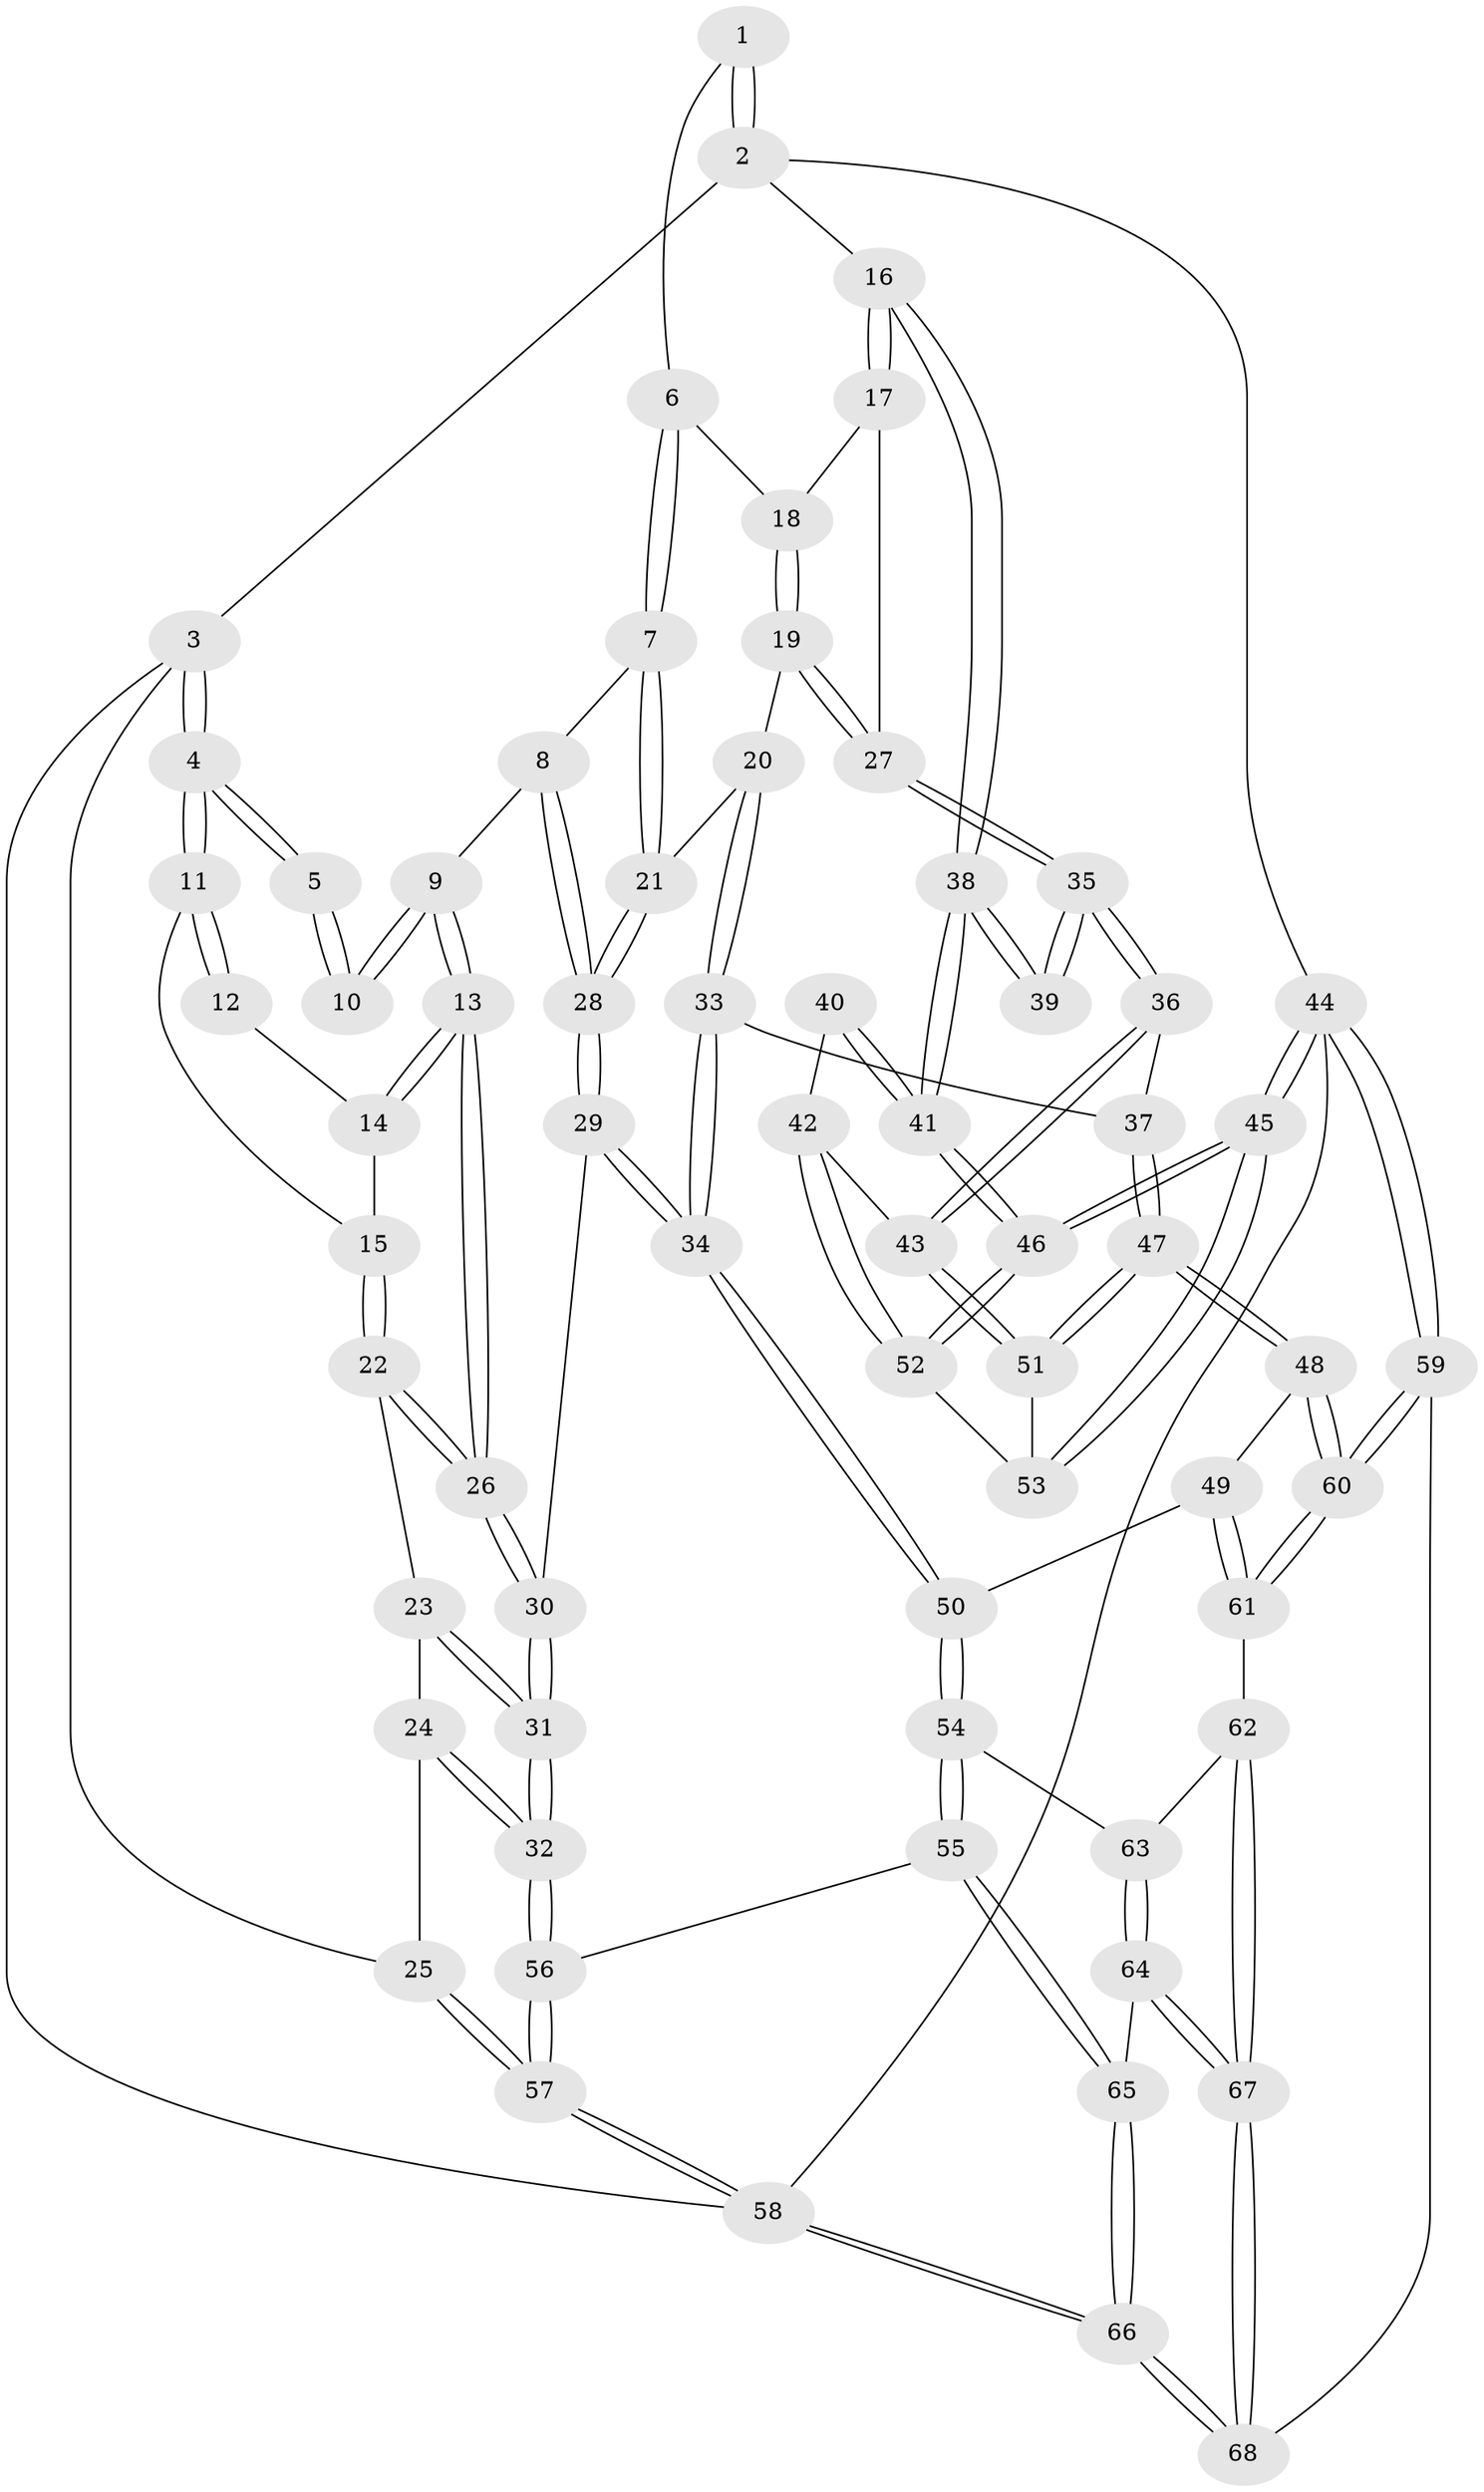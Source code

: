 // coarse degree distribution, {3: 0.39285714285714285, 4: 0.25, 5: 0.10714285714285714, 2: 0.21428571428571427, 6: 0.03571428571428571}
// Generated by graph-tools (version 1.1) at 2025/54/03/04/25 22:54:11]
// undirected, 68 vertices, 167 edges
graph export_dot {
  node [color=gray90,style=filled];
  1 [pos="+0.7649806028942076+0"];
  2 [pos="+1+0"];
  3 [pos="+0+0"];
  4 [pos="+0+0"];
  5 [pos="+0.4604679776763189+0"];
  6 [pos="+0.6853791120140275+0.059208513645063576"];
  7 [pos="+0.5475279997184586+0.22276421377150357"];
  8 [pos="+0.5407877500581268+0.22396169918748857"];
  9 [pos="+0.47075947056381745+0.21399299794844825"];
  10 [pos="+0.4047202839666766+0.11812964822757914"];
  11 [pos="+0.14409687866649723+0.13764423056478498"];
  12 [pos="+0.3865894762904957+0.12250622277859217"];
  13 [pos="+0.3658577308177555+0.3241771782311636"];
  14 [pos="+0.3292021456955622+0.21025264544778938"];
  15 [pos="+0.1586056334792022+0.17989901261416522"];
  16 [pos="+1+0"];
  17 [pos="+0.93304492928523+0.19629839289848736"];
  18 [pos="+0.7375329056377558+0.2530103490352825"];
  19 [pos="+0.7112677146933178+0.3580816562774403"];
  20 [pos="+0.7090571643320696+0.35881673634136607"];
  21 [pos="+0.6760029381267934+0.3549170365118297"];
  22 [pos="+0.18090976306368498+0.27153110358130134"];
  23 [pos="+0.10146273878899983+0.3654042466843235"];
  24 [pos="+0.10071447418548092+0.3661510771428689"];
  25 [pos="+0+0.47735870908244593"];
  26 [pos="+0.3320076505628382+0.3731063076955235"];
  27 [pos="+0.8134779388214772+0.37972754078000276"];
  28 [pos="+0.4889457462929116+0.49726019030026997"];
  29 [pos="+0.486439154087462+0.5004262937660044"];
  30 [pos="+0.3661111154824424+0.501613595629938"];
  31 [pos="+0.3414637556082131+0.5306676614239308"];
  32 [pos="+0.2657486578335083+0.6279635271232"];
  33 [pos="+0.6999041726668634+0.5042534591540523"];
  34 [pos="+0.6109285519591467+0.6066837901349534"];
  35 [pos="+0.8351606901318961+0.4073415117895381"];
  36 [pos="+0.8308481084731422+0.4575820575622472"];
  37 [pos="+0.7759305101322389+0.5195055711297697"];
  38 [pos="+1+0.20608416566674906"];
  39 [pos="+0.8924425991777089+0.4153922796202988"];
  40 [pos="+0.9324066065980882+0.45725422665682036"];
  41 [pos="+1+0.5110757266162844"];
  42 [pos="+0.9227238650018654+0.5329005970423042"];
  43 [pos="+0.8736718141618663+0.5347348733688267"];
  44 [pos="+1+1"];
  45 [pos="+1+1"];
  46 [pos="+1+0.5189820442151243"];
  47 [pos="+0.80500109774927+0.661235544084058"];
  48 [pos="+0.8017852063781997+0.6630330402563526"];
  49 [pos="+0.6520287678035463+0.6861558397811304"];
  50 [pos="+0.6410291328883632+0.6751338879832385"];
  51 [pos="+0.8093744374787413+0.6604155438772323"];
  52 [pos="+0.9905424214932423+0.5738265396207979"];
  53 [pos="+0.8915998440872137+0.6770039995990877"];
  54 [pos="+0.35568373425898675+0.7648726873773877"];
  55 [pos="+0.2684810332114937+0.7189110905415512"];
  56 [pos="+0.2398210184784382+0.6737324057115457"];
  57 [pos="+0+0.6782214939568418"];
  58 [pos="+0+1"];
  59 [pos="+1+1"];
  60 [pos="+0.8512025022836671+0.9596256063862151"];
  61 [pos="+0.6464182309800596+0.7935382968083039"];
  62 [pos="+0.585209740459724+0.8562418162447528"];
  63 [pos="+0.36805068628953885+0.7789719024178058"];
  64 [pos="+0.42249640623902907+0.9283923535297798"];
  65 [pos="+0.2191149270160407+1"];
  66 [pos="+0.06793301058612679+1"];
  67 [pos="+0.5373650256940133+1"];
  68 [pos="+0.5601041827053079+1"];
  1 -- 2;
  1 -- 2;
  1 -- 6;
  2 -- 3;
  2 -- 16;
  2 -- 44;
  3 -- 4;
  3 -- 4;
  3 -- 25;
  3 -- 58;
  4 -- 5;
  4 -- 5;
  4 -- 11;
  4 -- 11;
  5 -- 10;
  5 -- 10;
  6 -- 7;
  6 -- 7;
  6 -- 18;
  7 -- 8;
  7 -- 21;
  7 -- 21;
  8 -- 9;
  8 -- 28;
  8 -- 28;
  9 -- 10;
  9 -- 10;
  9 -- 13;
  9 -- 13;
  11 -- 12;
  11 -- 12;
  11 -- 15;
  12 -- 14;
  13 -- 14;
  13 -- 14;
  13 -- 26;
  13 -- 26;
  14 -- 15;
  15 -- 22;
  15 -- 22;
  16 -- 17;
  16 -- 17;
  16 -- 38;
  16 -- 38;
  17 -- 18;
  17 -- 27;
  18 -- 19;
  18 -- 19;
  19 -- 20;
  19 -- 27;
  19 -- 27;
  20 -- 21;
  20 -- 33;
  20 -- 33;
  21 -- 28;
  21 -- 28;
  22 -- 23;
  22 -- 26;
  22 -- 26;
  23 -- 24;
  23 -- 31;
  23 -- 31;
  24 -- 25;
  24 -- 32;
  24 -- 32;
  25 -- 57;
  25 -- 57;
  26 -- 30;
  26 -- 30;
  27 -- 35;
  27 -- 35;
  28 -- 29;
  28 -- 29;
  29 -- 30;
  29 -- 34;
  29 -- 34;
  30 -- 31;
  30 -- 31;
  31 -- 32;
  31 -- 32;
  32 -- 56;
  32 -- 56;
  33 -- 34;
  33 -- 34;
  33 -- 37;
  34 -- 50;
  34 -- 50;
  35 -- 36;
  35 -- 36;
  35 -- 39;
  35 -- 39;
  36 -- 37;
  36 -- 43;
  36 -- 43;
  37 -- 47;
  37 -- 47;
  38 -- 39;
  38 -- 39;
  38 -- 41;
  38 -- 41;
  40 -- 41;
  40 -- 41;
  40 -- 42;
  41 -- 46;
  41 -- 46;
  42 -- 43;
  42 -- 52;
  42 -- 52;
  43 -- 51;
  43 -- 51;
  44 -- 45;
  44 -- 45;
  44 -- 59;
  44 -- 59;
  44 -- 58;
  45 -- 46;
  45 -- 46;
  45 -- 53;
  45 -- 53;
  46 -- 52;
  46 -- 52;
  47 -- 48;
  47 -- 48;
  47 -- 51;
  47 -- 51;
  48 -- 49;
  48 -- 60;
  48 -- 60;
  49 -- 50;
  49 -- 61;
  49 -- 61;
  50 -- 54;
  50 -- 54;
  51 -- 53;
  52 -- 53;
  54 -- 55;
  54 -- 55;
  54 -- 63;
  55 -- 56;
  55 -- 65;
  55 -- 65;
  56 -- 57;
  56 -- 57;
  57 -- 58;
  57 -- 58;
  58 -- 66;
  58 -- 66;
  59 -- 60;
  59 -- 60;
  59 -- 68;
  60 -- 61;
  60 -- 61;
  61 -- 62;
  62 -- 63;
  62 -- 67;
  62 -- 67;
  63 -- 64;
  63 -- 64;
  64 -- 65;
  64 -- 67;
  64 -- 67;
  65 -- 66;
  65 -- 66;
  66 -- 68;
  66 -- 68;
  67 -- 68;
  67 -- 68;
}
